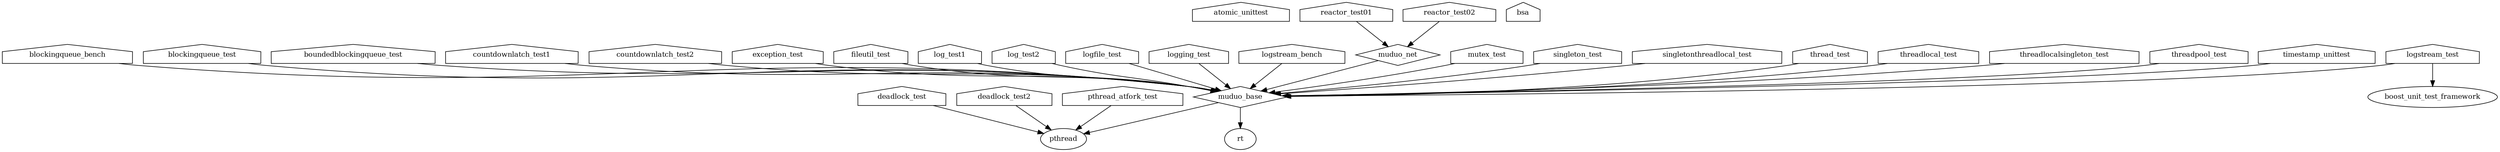 digraph "GG" {
node [
  fontsize = "12"
];
    "node24" [ label="atomic_unittest" shape="house"];
    "node25" [ label="blockingqueue_bench" shape="house"];
    "node9" [ label="muduo_base" shape="diamond"];
    "node25" -> "node9" // blockingqueue_bench -> muduo_base
    "node60" [ label="pthread" shape="ellipse"];
    "node9" -> "node60" // muduo_base -> pthread
    "node61" [ label="rt" shape="ellipse"];
    "node9" -> "node61" // muduo_base -> rt
    "node21" [ label="blockingqueue_test" shape="house"];
    "node21" -> "node9" // blockingqueue_test -> muduo_base
    "node28" [ label="boundedblockingqueue_test" shape="house"];
    "node28" -> "node9" // boundedblockingqueue_test -> muduo_base
    "node53" [ label="bsa" shape="house"];
    "node50" [ label="countdownlatch_test1" shape="house"];
    "node50" -> "node9" // countdownlatch_test1 -> muduo_base
    "node49" [ label="countdownlatch_test2" shape="house"];
    "node49" -> "node9" // countdownlatch_test2 -> muduo_base
    "node52" [ label="deadlock_test" shape="house"];
    "node52" -> "node60" // deadlock_test -> pthread
    "node47" [ label="deadlock_test2" shape="house"];
    "node47" -> "node60" // deadlock_test2 -> pthread
    "node30" [ label="exception_test" shape="house"];
    "node30" -> "node9" // exception_test -> muduo_base
    "node32" [ label="fileutil_test" shape="house"];
    "node32" -> "node9" // fileutil_test -> muduo_base
    "node55" [ label="log_test1" shape="house"];
    "node55" -> "node9" // log_test1 -> muduo_base
    "node56" [ label="log_test2" shape="house"];
    "node56" -> "node9" // log_test2 -> muduo_base
    "node18" [ label="logfile_test" shape="house"];
    "node18" -> "node9" // logfile_test -> muduo_base
    "node17" [ label="logging_test" shape="house"];
    "node17" -> "node9" // logging_test -> muduo_base
    "node15" [ label="logstream_bench" shape="house"];
    "node15" -> "node9" // logstream_bench -> muduo_base
    "node14" [ label="logstream_test" shape="house"];
    "node62" [ label="boost_unit_test_framework" shape="ellipse"];
    "node14" -> "node62" // logstream_test -> boost_unit_test_framework
    "node14" -> "node9" // logstream_test -> muduo_base
    "node40" [ label="muduo_net" shape="diamond"];
    "node40" -> "node9" // muduo_net -> muduo_base
    "node23" [ label="mutex_test" shape="house"];
    "node23" -> "node9" // mutex_test -> muduo_base
    "node57" [ label="pthread_atfork_test" shape="house"];
    "node57" -> "node60" // pthread_atfork_test -> pthread
    "node54" [ label="reactor_test01" shape="house"];
    "node54" -> "node40" // reactor_test01 -> muduo_net
    "node58" [ label="reactor_test02" shape="house"];
    "node58" -> "node40" // reactor_test02 -> muduo_net
    "node16" [ label="singleton_test" shape="house"];
    "node16" -> "node9" // singleton_test -> muduo_base
    "node19" [ label="singletonthreadlocal_test" shape="house"];
    "node19" -> "node9" // singletonthreadlocal_test -> muduo_base
    "node22" [ label="thread_test" shape="house"];
    "node22" -> "node9" // thread_test -> muduo_base
    "node26" [ label="threadlocal_test" shape="house"];
    "node26" -> "node9" // threadlocal_test -> muduo_base
    "node27" [ label="threadlocalsingleton_test" shape="house"];
    "node27" -> "node9" // threadlocalsingleton_test -> muduo_base
    "node31" [ label="threadpool_test" shape="house"];
    "node31" -> "node9" // threadpool_test -> muduo_base
    "node33" [ label="timestamp_unittest" shape="house"];
    "node33" -> "node9" // timestamp_unittest -> muduo_base
}
